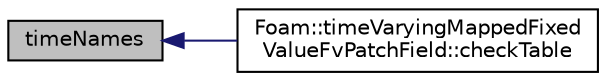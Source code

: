 digraph "timeNames"
{
  bgcolor="transparent";
  edge [fontname="Helvetica",fontsize="10",labelfontname="Helvetica",labelfontsize="10"];
  node [fontname="Helvetica",fontsize="10",shape=record];
  rankdir="LR";
  Node1 [label="timeNames",height=0.2,width=0.4,color="black", fillcolor="grey75", style="filled", fontcolor="black"];
  Node1 -> Node2 [dir="back",color="midnightblue",fontsize="10",style="solid",fontname="Helvetica"];
  Node2 [label="Foam::timeVaryingMappedFixed\lValueFvPatchField::checkTable",height=0.2,width=0.4,color="black",URL="$a02605.html#a89f63f29ad3b1f1081f9bc42599fef27",tooltip="Find boundary data inbetween current time and interpolate. "];
}
